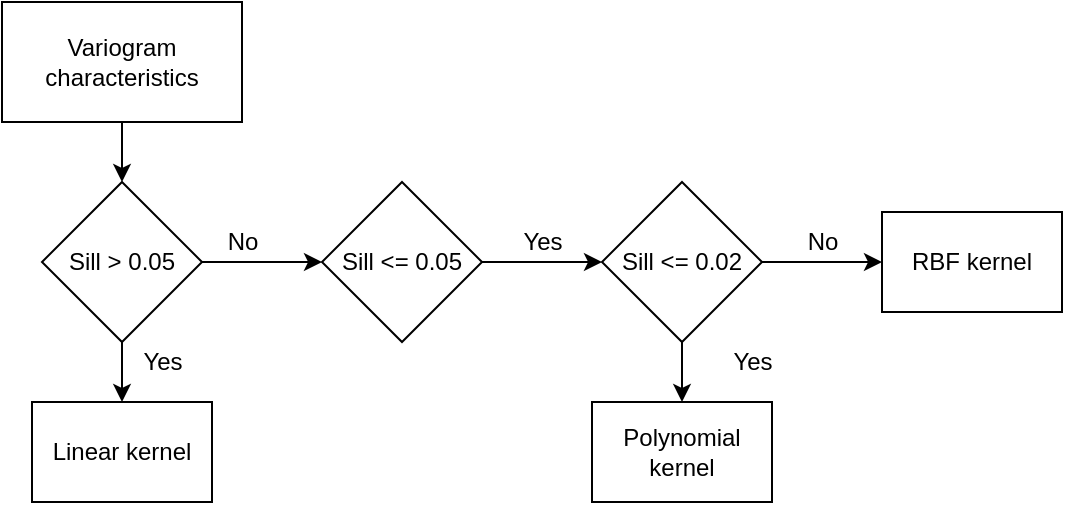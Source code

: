 <mxfile version="17.4.6" type="device"><diagram id="RPQokH-tNE5FhrJJXaeU" name="Page-1"><mxGraphModel dx="1038" dy="521" grid="1" gridSize="10" guides="1" tooltips="1" connect="1" arrows="1" fold="1" page="1" pageScale="1" pageWidth="850" pageHeight="1100" math="0" shadow="0"><root><mxCell id="0"/><mxCell id="1" parent="0"/><mxCell id="w_oOHRx5eHQJJVwFnY8G-11" value="" style="edgeStyle=orthogonalEdgeStyle;rounded=0;orthogonalLoop=1;jettySize=auto;html=1;" edge="1" parent="1" source="w_oOHRx5eHQJJVwFnY8G-1" target="w_oOHRx5eHQJJVwFnY8G-2"><mxGeometry relative="1" as="geometry"/></mxCell><mxCell id="w_oOHRx5eHQJJVwFnY8G-1" value="Variogram characteristics" style="rounded=0;whiteSpace=wrap;html=1;" vertex="1" parent="1"><mxGeometry x="120" y="100" width="120" height="60" as="geometry"/></mxCell><mxCell id="w_oOHRx5eHQJJVwFnY8G-12" value="" style="edgeStyle=orthogonalEdgeStyle;rounded=0;orthogonalLoop=1;jettySize=auto;html=1;" edge="1" parent="1" source="w_oOHRx5eHQJJVwFnY8G-2" target="w_oOHRx5eHQJJVwFnY8G-3"><mxGeometry relative="1" as="geometry"/></mxCell><mxCell id="w_oOHRx5eHQJJVwFnY8G-13" value="" style="edgeStyle=orthogonalEdgeStyle;rounded=0;orthogonalLoop=1;jettySize=auto;html=1;" edge="1" parent="1" source="w_oOHRx5eHQJJVwFnY8G-2" target="w_oOHRx5eHQJJVwFnY8G-4"><mxGeometry relative="1" as="geometry"/></mxCell><mxCell id="w_oOHRx5eHQJJVwFnY8G-2" value="Sill &amp;gt; 0.05" style="rhombus;whiteSpace=wrap;html=1;" vertex="1" parent="1"><mxGeometry x="140" y="190" width="80" height="80" as="geometry"/></mxCell><mxCell id="w_oOHRx5eHQJJVwFnY8G-3" value="Linear kernel" style="rounded=0;whiteSpace=wrap;html=1;" vertex="1" parent="1"><mxGeometry x="135" y="300" width="90" height="50" as="geometry"/></mxCell><mxCell id="w_oOHRx5eHQJJVwFnY8G-14" value="" style="edgeStyle=orthogonalEdgeStyle;rounded=0;orthogonalLoop=1;jettySize=auto;html=1;" edge="1" parent="1" source="w_oOHRx5eHQJJVwFnY8G-4" target="w_oOHRx5eHQJJVwFnY8G-5"><mxGeometry relative="1" as="geometry"/></mxCell><mxCell id="w_oOHRx5eHQJJVwFnY8G-4" value="Sill &amp;lt;= 0.05" style="rhombus;whiteSpace=wrap;html=1;" vertex="1" parent="1"><mxGeometry x="280" y="190" width="80" height="80" as="geometry"/></mxCell><mxCell id="w_oOHRx5eHQJJVwFnY8G-15" value="" style="edgeStyle=orthogonalEdgeStyle;rounded=0;orthogonalLoop=1;jettySize=auto;html=1;" edge="1" parent="1" source="w_oOHRx5eHQJJVwFnY8G-5" target="w_oOHRx5eHQJJVwFnY8G-9"><mxGeometry relative="1" as="geometry"/></mxCell><mxCell id="w_oOHRx5eHQJJVwFnY8G-16" value="" style="edgeStyle=orthogonalEdgeStyle;rounded=0;orthogonalLoop=1;jettySize=auto;html=1;" edge="1" parent="1" source="w_oOHRx5eHQJJVwFnY8G-5" target="w_oOHRx5eHQJJVwFnY8G-8"><mxGeometry relative="1" as="geometry"/></mxCell><mxCell id="w_oOHRx5eHQJJVwFnY8G-5" value="Sill &amp;lt;= 0.02" style="rhombus;whiteSpace=wrap;html=1;" vertex="1" parent="1"><mxGeometry x="420" y="190" width="80" height="80" as="geometry"/></mxCell><mxCell id="w_oOHRx5eHQJJVwFnY8G-8" value="Polynomial kernel" style="rounded=0;whiteSpace=wrap;html=1;" vertex="1" parent="1"><mxGeometry x="415" y="300" width="90" height="50" as="geometry"/></mxCell><mxCell id="w_oOHRx5eHQJJVwFnY8G-9" value="RBF kernel" style="rounded=0;whiteSpace=wrap;html=1;" vertex="1" parent="1"><mxGeometry x="560" y="205" width="90" height="50" as="geometry"/></mxCell><mxCell id="w_oOHRx5eHQJJVwFnY8G-17" value="Yes" style="text;html=1;align=center;verticalAlign=middle;resizable=0;points=[];autosize=1;strokeColor=none;fillColor=none;" vertex="1" parent="1"><mxGeometry x="185" y="270" width="30" height="20" as="geometry"/></mxCell><mxCell id="w_oOHRx5eHQJJVwFnY8G-18" value="No" style="text;html=1;align=center;verticalAlign=middle;resizable=0;points=[];autosize=1;strokeColor=none;fillColor=none;" vertex="1" parent="1"><mxGeometry x="225" y="210" width="30" height="20" as="geometry"/></mxCell><mxCell id="w_oOHRx5eHQJJVwFnY8G-19" value="Yes" style="text;html=1;align=center;verticalAlign=middle;resizable=0;points=[];autosize=1;strokeColor=none;fillColor=none;" vertex="1" parent="1"><mxGeometry x="375" y="210" width="30" height="20" as="geometry"/></mxCell><mxCell id="w_oOHRx5eHQJJVwFnY8G-20" value="Yes" style="text;html=1;align=center;verticalAlign=middle;resizable=0;points=[];autosize=1;strokeColor=none;fillColor=none;" vertex="1" parent="1"><mxGeometry x="480" y="270" width="30" height="20" as="geometry"/></mxCell><mxCell id="w_oOHRx5eHQJJVwFnY8G-21" value="No" style="text;html=1;align=center;verticalAlign=middle;resizable=0;points=[];autosize=1;strokeColor=none;fillColor=none;" vertex="1" parent="1"><mxGeometry x="515" y="210" width="30" height="20" as="geometry"/></mxCell></root></mxGraphModel></diagram></mxfile>